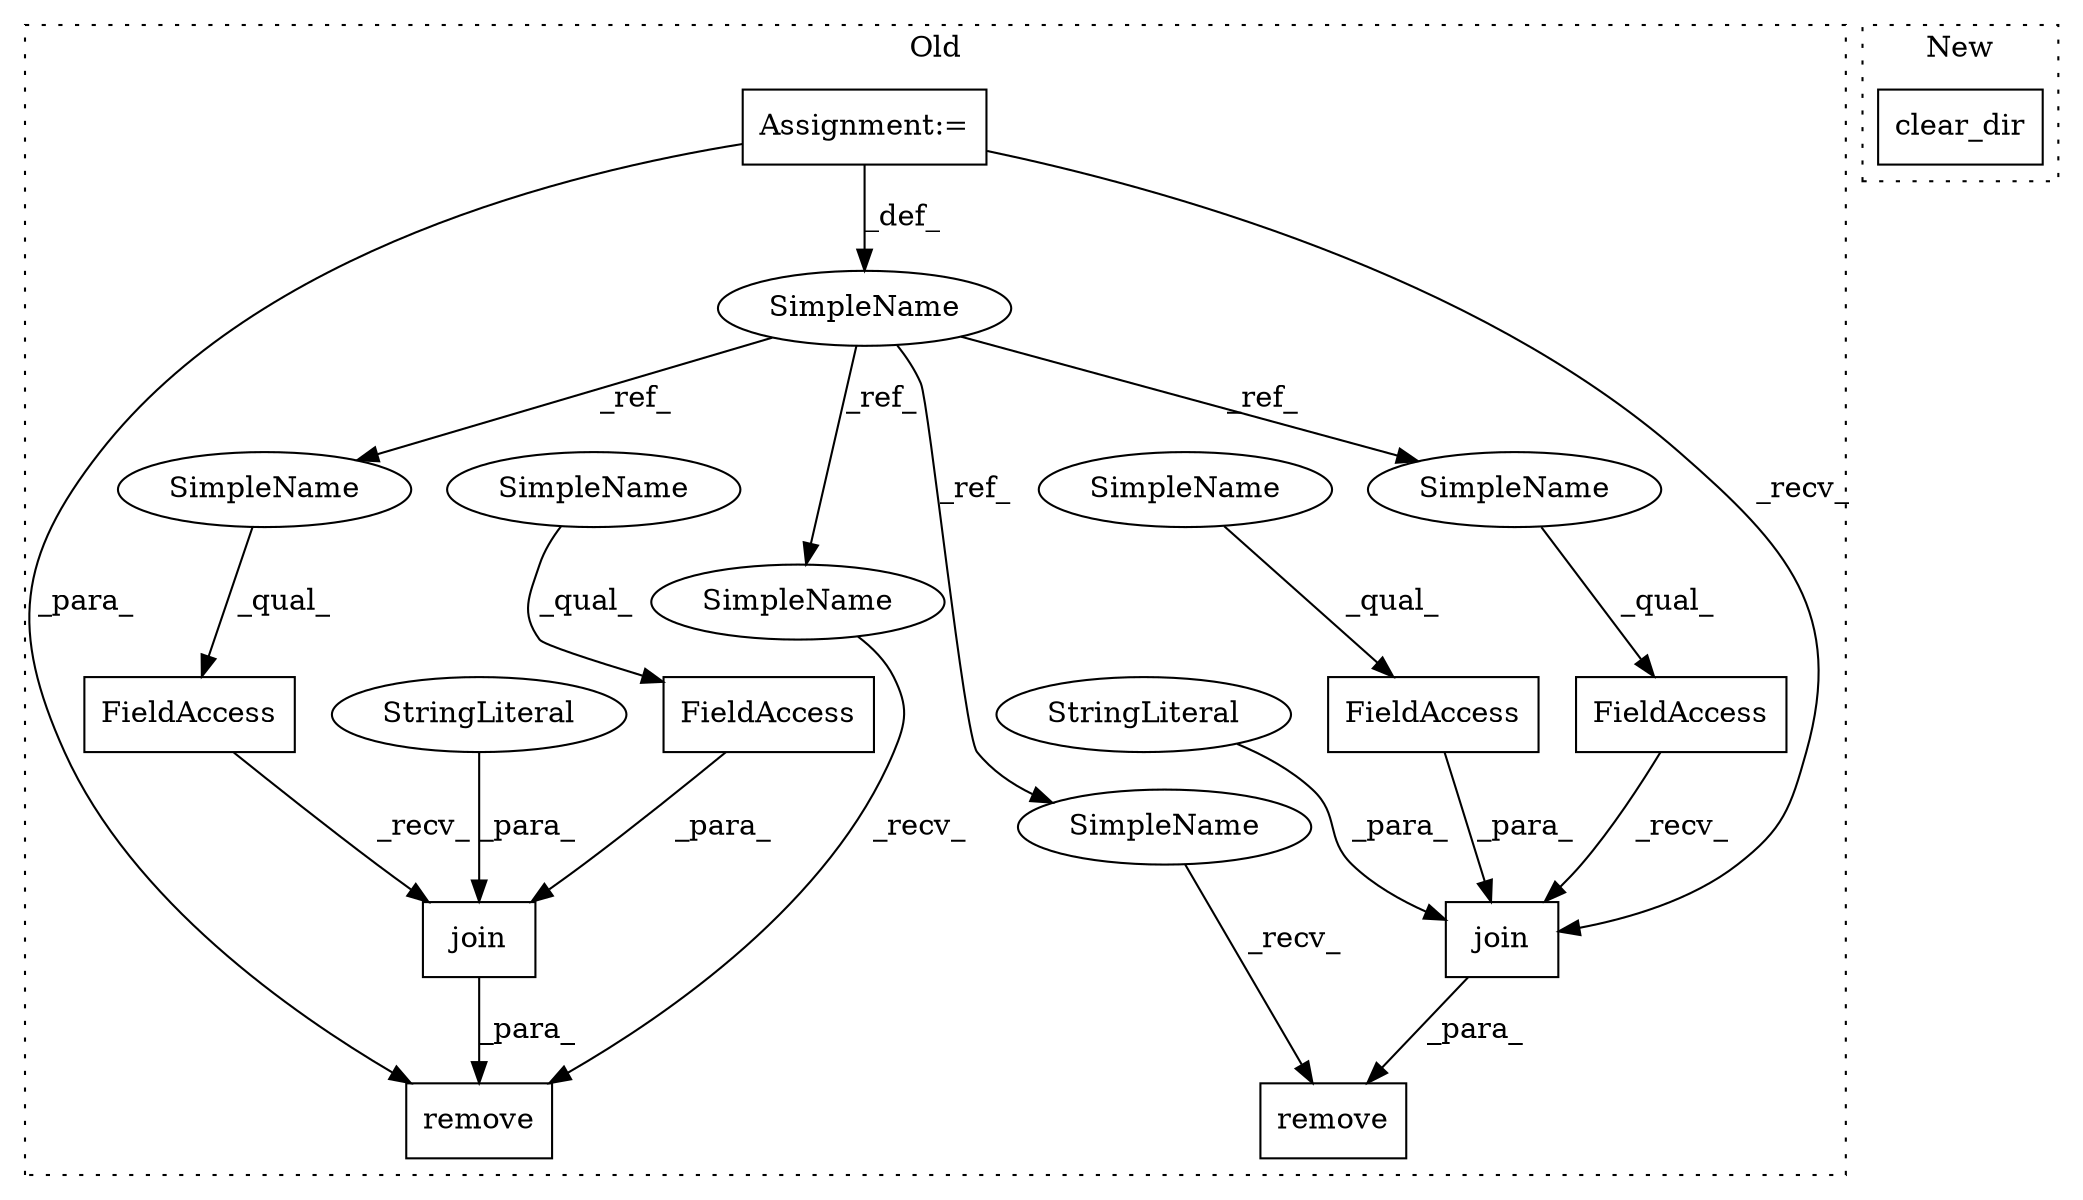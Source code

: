 digraph G {
subgraph cluster0 {
1 [label="join" a="32" s="2633,2675" l="5,1" shape="box"];
3 [label="FieldAccess" a="22" s="2625" l="7" shape="box"];
4 [label="SimpleName" a="42" s="2458" l="2" shape="ellipse"];
5 [label="remove" a="32" s="2618,2676" l="7,1" shape="box"];
6 [label="FieldAccess" a="22" s="2638" l="26" shape="box"];
7 [label="FieldAccess" a="22" s="2568" l="26" shape="box"];
8 [label="FieldAccess" a="22" s="2555" l="7" shape="box"];
9 [label="join" a="32" s="2563,2607" l="5,1" shape="box"];
10 [label="StringLiteral" a="45" s="2595" l="12" shape="ellipse"];
11 [label="StringLiteral" a="45" s="2665" l="10" shape="ellipse"];
12 [label="Assignment:=" a="7" s="2458" l="2" shape="box"];
13 [label="remove" a="32" s="2548,2608" l="7,1" shape="box"];
14 [label="SimpleName" a="42" s="2615" l="2" shape="ellipse"];
15 [label="SimpleName" a="42" s="2545" l="2" shape="ellipse"];
16 [label="SimpleName" a="42" s="2555" l="2" shape="ellipse"];
17 [label="SimpleName" a="42" s="2625" l="2" shape="ellipse"];
18 [label="SimpleName" a="42" s="2568" l="8" shape="ellipse"];
19 [label="SimpleName" a="42" s="2638" l="8" shape="ellipse"];
label = "Old";
style="dotted";
}
subgraph cluster1 {
2 [label="clear_dir" a="32" s="2795" l="11" shape="box"];
label = "New";
style="dotted";
}
1 -> 5 [label="_para_"];
3 -> 1 [label="_recv_"];
4 -> 15 [label="_ref_"];
4 -> 16 [label="_ref_"];
4 -> 14 [label="_ref_"];
4 -> 17 [label="_ref_"];
6 -> 1 [label="_para_"];
7 -> 9 [label="_para_"];
8 -> 9 [label="_recv_"];
9 -> 13 [label="_para_"];
10 -> 9 [label="_para_"];
11 -> 1 [label="_para_"];
12 -> 5 [label="_para_"];
12 -> 9 [label="_recv_"];
12 -> 4 [label="_def_"];
14 -> 5 [label="_recv_"];
15 -> 13 [label="_recv_"];
16 -> 8 [label="_qual_"];
17 -> 3 [label="_qual_"];
18 -> 7 [label="_qual_"];
19 -> 6 [label="_qual_"];
}